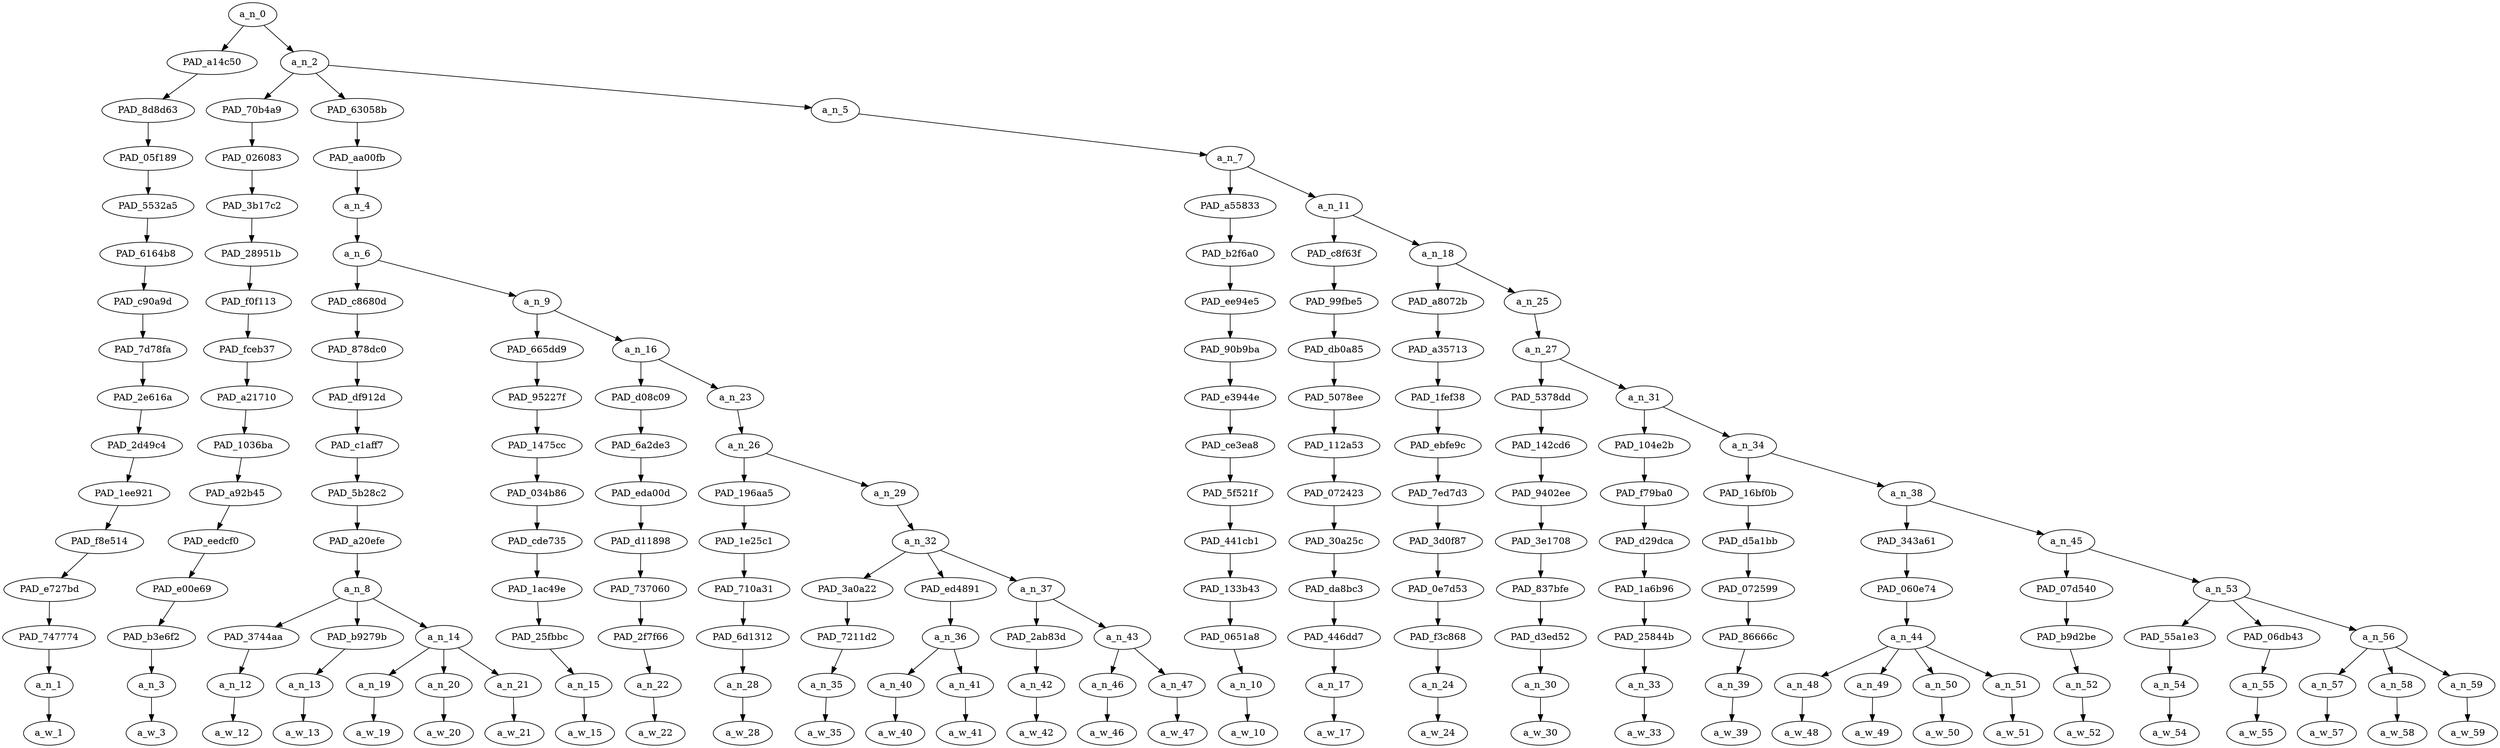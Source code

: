 strict digraph "" {
	a_n_0	[div_dir=1,
		index=0,
		level=15,
		pos="3.9817708333333335,15!",
		text_span="[0, 1, 2, 3, 4, 5, 6, 7, 8, 9, 10, 11, 12, 13, 14, 15, 16, 17, 18, 19, 20, 21, 22, 23, 24, 25, 26, 27, 28, 29, 30, 31]",
		value=1.00000001];
	PAD_a14c50	[div_dir=1,
		index=0,
		level=14,
		pos="0.0,14!",
		text_span="[0]",
		value=0.02294420];
	a_n_0 -> PAD_a14c50;
	a_n_2	[div_dir=1,
		index=1,
		level=14,
		pos="7.963541666666667,14!",
		text_span="[1, 2, 3, 4, 5, 6, 7, 8, 9, 10, 11, 12, 13, 14, 15, 16, 17, 18, 19, 20, 21, 22, 23, 24, 25, 26, 27, 28, 29, 30, 31]",
		value=0.97649149];
	a_n_0 -> a_n_2;
	PAD_8d8d63	[div_dir=1,
		index=0,
		level=13,
		pos="0.0,13!",
		text_span="[0]",
		value=0.02294420];
	PAD_a14c50 -> PAD_8d8d63;
	PAD_05f189	[div_dir=1,
		index=0,
		level=12,
		pos="0.0,12!",
		text_span="[0]",
		value=0.02294420];
	PAD_8d8d63 -> PAD_05f189;
	PAD_5532a5	[div_dir=1,
		index=0,
		level=11,
		pos="0.0,11!",
		text_span="[0]",
		value=0.02294420];
	PAD_05f189 -> PAD_5532a5;
	PAD_6164b8	[div_dir=1,
		index=0,
		level=10,
		pos="0.0,10!",
		text_span="[0]",
		value=0.02294420];
	PAD_5532a5 -> PAD_6164b8;
	PAD_c90a9d	[div_dir=1,
		index=0,
		level=9,
		pos="0.0,9!",
		text_span="[0]",
		value=0.02294420];
	PAD_6164b8 -> PAD_c90a9d;
	PAD_7d78fa	[div_dir=1,
		index=0,
		level=8,
		pos="0.0,8!",
		text_span="[0]",
		value=0.02294420];
	PAD_c90a9d -> PAD_7d78fa;
	PAD_2e616a	[div_dir=1,
		index=0,
		level=7,
		pos="0.0,7!",
		text_span="[0]",
		value=0.02294420];
	PAD_7d78fa -> PAD_2e616a;
	PAD_2d49c4	[div_dir=1,
		index=0,
		level=6,
		pos="0.0,6!",
		text_span="[0]",
		value=0.02294420];
	PAD_2e616a -> PAD_2d49c4;
	PAD_1ee921	[div_dir=1,
		index=0,
		level=5,
		pos="0.0,5!",
		text_span="[0]",
		value=0.02294420];
	PAD_2d49c4 -> PAD_1ee921;
	PAD_f8e514	[div_dir=1,
		index=0,
		level=4,
		pos="0.0,4!",
		text_span="[0]",
		value=0.02294420];
	PAD_1ee921 -> PAD_f8e514;
	PAD_e727bd	[div_dir=1,
		index=0,
		level=3,
		pos="0.0,3!",
		text_span="[0]",
		value=0.02294420];
	PAD_f8e514 -> PAD_e727bd;
	PAD_747774	[div_dir=1,
		index=0,
		level=2,
		pos="0.0,2!",
		text_span="[0]",
		value=0.02294420];
	PAD_e727bd -> PAD_747774;
	a_n_1	[div_dir=1,
		index=0,
		level=1,
		pos="0.0,1!",
		text_span="[0]",
		value=0.02294420];
	PAD_747774 -> a_n_1;
	a_w_1	[div_dir=0,
		index=0,
		level=0,
		pos="0,0!",
		text_span="[0]",
		value=i];
	a_n_1 -> a_w_1;
	PAD_70b4a9	[div_dir=1,
		index=1,
		level=13,
		pos="1.0,13!",
		text_span="[1]",
		value=0.02189365];
	a_n_2 -> PAD_70b4a9;
	PAD_63058b	[div_dir=1,
		index=2,
		level=13,
		pos="5.713541666666667,13!",
		text_span="[2, 3, 4, 5, 6, 7, 8, 9, 10, 11, 12, 13, 14, 15]",
		value=0.29521973];
	a_n_2 -> PAD_63058b;
	a_n_5	[div_dir=1,
		index=3,
		level=13,
		pos="17.177083333333332,13!",
		text_span="[16, 17, 18, 19, 20, 21, 22, 23, 24, 25, 26, 27, 28, 29, 30, 31]",
		value=0.65884836];
	a_n_2 -> a_n_5;
	PAD_026083	[div_dir=1,
		index=1,
		level=12,
		pos="1.0,12!",
		text_span="[1]",
		value=0.02189365];
	PAD_70b4a9 -> PAD_026083;
	PAD_3b17c2	[div_dir=1,
		index=1,
		level=11,
		pos="1.0,11!",
		text_span="[1]",
		value=0.02189365];
	PAD_026083 -> PAD_3b17c2;
	PAD_28951b	[div_dir=1,
		index=1,
		level=10,
		pos="1.0,10!",
		text_span="[1]",
		value=0.02189365];
	PAD_3b17c2 -> PAD_28951b;
	PAD_f0f113	[div_dir=1,
		index=1,
		level=9,
		pos="1.0,9!",
		text_span="[1]",
		value=0.02189365];
	PAD_28951b -> PAD_f0f113;
	PAD_fceb37	[div_dir=1,
		index=1,
		level=8,
		pos="1.0,8!",
		text_span="[1]",
		value=0.02189365];
	PAD_f0f113 -> PAD_fceb37;
	PAD_a21710	[div_dir=1,
		index=1,
		level=7,
		pos="1.0,7!",
		text_span="[1]",
		value=0.02189365];
	PAD_fceb37 -> PAD_a21710;
	PAD_1036ba	[div_dir=1,
		index=1,
		level=6,
		pos="1.0,6!",
		text_span="[1]",
		value=0.02189365];
	PAD_a21710 -> PAD_1036ba;
	PAD_a92b45	[div_dir=1,
		index=1,
		level=5,
		pos="1.0,5!",
		text_span="[1]",
		value=0.02189365];
	PAD_1036ba -> PAD_a92b45;
	PAD_eedcf0	[div_dir=1,
		index=1,
		level=4,
		pos="1.0,4!",
		text_span="[1]",
		value=0.02189365];
	PAD_a92b45 -> PAD_eedcf0;
	PAD_e00e69	[div_dir=1,
		index=1,
		level=3,
		pos="1.0,3!",
		text_span="[1]",
		value=0.02189365];
	PAD_eedcf0 -> PAD_e00e69;
	PAD_b3e6f2	[div_dir=1,
		index=1,
		level=2,
		pos="1.0,2!",
		text_span="[1]",
		value=0.02189365];
	PAD_e00e69 -> PAD_b3e6f2;
	a_n_3	[div_dir=1,
		index=1,
		level=1,
		pos="1.0,1!",
		text_span="[1]",
		value=0.02189365];
	PAD_b3e6f2 -> a_n_3;
	a_w_3	[div_dir=0,
		index=1,
		level=0,
		pos="1,0!",
		text_span="[1]",
		value=hope];
	a_n_3 -> a_w_3;
	PAD_aa00fb	[div_dir=1,
		index=2,
		level=12,
		pos="5.713541666666667,12!",
		text_span="[2, 3, 4, 5, 6, 7, 8, 9, 10, 11, 12, 13, 14, 15]",
		value=0.29521973];
	PAD_63058b -> PAD_aa00fb;
	a_n_4	[div_dir=1,
		index=2,
		level=11,
		pos="5.713541666666667,11!",
		text_span="[2, 3, 4, 5, 6, 7, 8, 9, 10, 11, 12, 13, 14, 15]",
		value=0.29521973];
	PAD_aa00fb -> a_n_4;
	a_n_6	[div_dir=1,
		index=2,
		level=10,
		pos="5.713541666666667,10!",
		text_span="[2, 3, 4, 5, 6, 7, 8, 9, 10, 11, 12, 13, 14, 15]",
		value=0.29509129];
	a_n_4 -> a_n_6;
	PAD_c8680d	[div_dir=1,
		index=2,
		level=9,
		pos="3.3333333333333335,9!",
		text_span="[2, 3, 4, 5, 6]",
		value=0.14150667];
	a_n_6 -> PAD_c8680d;
	a_n_9	[div_dir=1,
		index=3,
		level=9,
		pos="8.09375,9!",
		text_span="[7, 8, 9, 10, 11, 12, 13, 14, 15]",
		value=0.15345618];
	a_n_6 -> a_n_9;
	PAD_878dc0	[div_dir=1,
		index=2,
		level=8,
		pos="3.3333333333333335,8!",
		text_span="[2, 3, 4, 5, 6]",
		value=0.14150667];
	PAD_c8680d -> PAD_878dc0;
	PAD_df912d	[div_dir=1,
		index=2,
		level=7,
		pos="3.3333333333333335,7!",
		text_span="[2, 3, 4, 5, 6]",
		value=0.14150667];
	PAD_878dc0 -> PAD_df912d;
	PAD_c1aff7	[div_dir=1,
		index=2,
		level=6,
		pos="3.3333333333333335,6!",
		text_span="[2, 3, 4, 5, 6]",
		value=0.14150667];
	PAD_df912d -> PAD_c1aff7;
	PAD_5b28c2	[div_dir=1,
		index=2,
		level=5,
		pos="3.3333333333333335,5!",
		text_span="[2, 3, 4, 5, 6]",
		value=0.14150667];
	PAD_c1aff7 -> PAD_5b28c2;
	PAD_a20efe	[div_dir=1,
		index=2,
		level=4,
		pos="3.3333333333333335,4!",
		text_span="[2, 3, 4, 5, 6]",
		value=0.14150667];
	PAD_5b28c2 -> PAD_a20efe;
	a_n_8	[div_dir=1,
		index=2,
		level=3,
		pos="3.3333333333333335,3!",
		text_span="[2, 3, 4, 5, 6]",
		value=0.14150667];
	PAD_a20efe -> a_n_8;
	PAD_3744aa	[div_dir=1,
		index=2,
		level=2,
		pos="2.0,2!",
		text_span="[2]",
		value=0.03038347];
	a_n_8 -> PAD_3744aa;
	PAD_b9279b	[div_dir=1,
		index=3,
		level=2,
		pos="3.0,2!",
		text_span="[3]",
		value=0.01825112];
	a_n_8 -> PAD_b9279b;
	a_n_14	[div_dir=-1,
		index=4,
		level=2,
		pos="5.0,2!",
		text_span="[4, 5, 6]",
		value=0.09280255];
	a_n_8 -> a_n_14;
	a_n_12	[div_dir=1,
		index=2,
		level=1,
		pos="2.0,1!",
		text_span="[2]",
		value=0.03038347];
	PAD_3744aa -> a_n_12;
	a_w_12	[div_dir=0,
		index=2,
		level=0,
		pos="2,0!",
		text_span="[2]",
		value=obama];
	a_n_12 -> a_w_12;
	a_n_13	[div_dir=1,
		index=3,
		level=1,
		pos="3.0,1!",
		text_span="[3]",
		value=0.01825112];
	PAD_b9279b -> a_n_13;
	a_w_13	[div_dir=0,
		index=3,
		level=0,
		pos="3,0!",
		text_span="[3]",
		value=and];
	a_n_13 -> a_w_13;
	a_n_19	[div_dir=-1,
		index=4,
		level=1,
		pos="4.0,1!",
		text_span="[4]",
		value=0.01946730];
	a_n_14 -> a_n_19;
	a_n_20	[div_dir=1,
		index=5,
		level=1,
		pos="5.0,1!",
		text_span="[5]",
		value=0.03243271];
	a_n_14 -> a_n_20;
	a_n_21	[div_dir=-1,
		index=6,
		level=1,
		pos="6.0,1!",
		text_span="[6]",
		value=0.04084853];
	a_n_14 -> a_n_21;
	a_w_19	[div_dir=0,
		index=4,
		level=0,
		pos="4,0!",
		text_span="[4]",
		value=his];
	a_n_19 -> a_w_19;
	a_w_20	[div_dir=0,
		index=5,
		level=0,
		pos="5,0!",
		text_span="[5]",
		value=corrupt];
	a_n_20 -> a_w_20;
	a_w_21	[div_dir=0,
		index=6,
		level=0,
		pos="6,0!",
		text_span="[6]",
		value=cia];
	a_n_21 -> a_w_21;
	PAD_665dd9	[div_dir=1,
		index=3,
		level=8,
		pos="7.0,8!",
		text_span="[7]",
		value=0.02020133];
	a_n_9 -> PAD_665dd9;
	a_n_16	[div_dir=1,
		index=4,
		level=8,
		pos="9.1875,8!",
		text_span="[8, 9, 10, 11, 12, 13, 14, 15]",
		value=0.13314657];
	a_n_9 -> a_n_16;
	PAD_95227f	[div_dir=1,
		index=3,
		level=7,
		pos="7.0,7!",
		text_span="[7]",
		value=0.02020133];
	PAD_665dd9 -> PAD_95227f;
	PAD_1475cc	[div_dir=1,
		index=3,
		level=6,
		pos="7.0,6!",
		text_span="[7]",
		value=0.02020133];
	PAD_95227f -> PAD_1475cc;
	PAD_034b86	[div_dir=1,
		index=3,
		level=5,
		pos="7.0,5!",
		text_span="[7]",
		value=0.02020133];
	PAD_1475cc -> PAD_034b86;
	PAD_cde735	[div_dir=1,
		index=3,
		level=4,
		pos="7.0,4!",
		text_span="[7]",
		value=0.02020133];
	PAD_034b86 -> PAD_cde735;
	PAD_1ac49e	[div_dir=1,
		index=3,
		level=3,
		pos="7.0,3!",
		text_span="[7]",
		value=0.02020133];
	PAD_cde735 -> PAD_1ac49e;
	PAD_25fbbc	[div_dir=1,
		index=5,
		level=2,
		pos="7.0,2!",
		text_span="[7]",
		value=0.02020133];
	PAD_1ac49e -> PAD_25fbbc;
	a_n_15	[div_dir=1,
		index=7,
		level=1,
		pos="7.0,1!",
		text_span="[7]",
		value=0.02020133];
	PAD_25fbbc -> a_n_15;
	a_w_15	[div_dir=0,
		index=7,
		level=0,
		pos="7,0!",
		text_span="[7]",
		value=get];
	a_n_15 -> a_w_15;
	PAD_d08c09	[div_dir=-1,
		index=4,
		level=7,
		pos="8.0,7!",
		text_span="[8]",
		value=0.01659839];
	a_n_16 -> PAD_d08c09;
	a_n_23	[div_dir=1,
		index=5,
		level=7,
		pos="10.375,7!",
		text_span="[9, 10, 11, 12, 13, 14, 15]",
		value=0.11647276];
	a_n_16 -> a_n_23;
	PAD_6a2de3	[div_dir=-1,
		index=4,
		level=6,
		pos="8.0,6!",
		text_span="[8]",
		value=0.01659839];
	PAD_d08c09 -> PAD_6a2de3;
	PAD_eda00d	[div_dir=-1,
		index=4,
		level=5,
		pos="8.0,5!",
		text_span="[8]",
		value=0.01659839];
	PAD_6a2de3 -> PAD_eda00d;
	PAD_d11898	[div_dir=-1,
		index=4,
		level=4,
		pos="8.0,4!",
		text_span="[8]",
		value=0.01659839];
	PAD_eda00d -> PAD_d11898;
	PAD_737060	[div_dir=-1,
		index=4,
		level=3,
		pos="8.0,3!",
		text_span="[8]",
		value=0.01659839];
	PAD_d11898 -> PAD_737060;
	PAD_2f7f66	[div_dir=-1,
		index=6,
		level=2,
		pos="8.0,2!",
		text_span="[8]",
		value=0.01659839];
	PAD_737060 -> PAD_2f7f66;
	a_n_22	[div_dir=-1,
		index=8,
		level=1,
		pos="8.0,1!",
		text_span="[8]",
		value=0.01659839];
	PAD_2f7f66 -> a_n_22;
	a_w_22	[div_dir=0,
		index=8,
		level=0,
		pos="8,0!",
		text_span="[8]",
		value=caught];
	a_n_22 -> a_w_22;
	a_n_26	[div_dir=1,
		index=5,
		level=6,
		pos="10.375,6!",
		text_span="[9, 10, 11, 12, 13, 14, 15]",
		value=0.11637967];
	a_n_23 -> a_n_26;
	PAD_196aa5	[div_dir=1,
		index=5,
		level=5,
		pos="9.0,5!",
		text_span="[9]",
		value=0.01528997];
	a_n_26 -> PAD_196aa5;
	a_n_29	[div_dir=1,
		index=6,
		level=5,
		pos="11.75,5!",
		text_span="[10, 11, 12, 13, 14, 15]",
		value=0.10099660];
	a_n_26 -> a_n_29;
	PAD_1e25c1	[div_dir=1,
		index=5,
		level=4,
		pos="9.0,4!",
		text_span="[9]",
		value=0.01528997];
	PAD_196aa5 -> PAD_1e25c1;
	PAD_710a31	[div_dir=1,
		index=5,
		level=3,
		pos="9.0,3!",
		text_span="[9]",
		value=0.01528997];
	PAD_1e25c1 -> PAD_710a31;
	PAD_6d1312	[div_dir=1,
		index=7,
		level=2,
		pos="9.0,2!",
		text_span="[9]",
		value=0.01528997];
	PAD_710a31 -> PAD_6d1312;
	a_n_28	[div_dir=1,
		index=9,
		level=1,
		pos="9.0,1!",
		text_span="[9]",
		value=0.01528997];
	PAD_6d1312 -> a_n_28;
	a_w_28	[div_dir=0,
		index=9,
		level=0,
		pos="9,0!",
		text_span="[9]",
		value=trying];
	a_n_28 -> a_w_28;
	a_n_32	[div_dir=1,
		index=6,
		level=4,
		pos="11.75,4!",
		text_span="[10, 11, 12, 13, 14, 15]",
		value=0.10089939];
	a_n_29 -> a_n_32;
	PAD_3a0a22	[div_dir=1,
		index=6,
		level=3,
		pos="10.0,3!",
		text_span="[10]",
		value=0.01545281];
	a_n_32 -> PAD_3a0a22;
	PAD_ed4891	[div_dir=1,
		index=7,
		level=3,
		pos="11.5,3!",
		text_span="[11, 12]",
		value=0.03185471];
	a_n_32 -> PAD_ed4891;
	a_n_37	[div_dir=1,
		index=8,
		level=3,
		pos="13.75,3!",
		text_span="[13, 14, 15]",
		value=0.05349467];
	a_n_32 -> a_n_37;
	PAD_7211d2	[div_dir=1,
		index=8,
		level=2,
		pos="10.0,2!",
		text_span="[10]",
		value=0.01545281];
	PAD_3a0a22 -> PAD_7211d2;
	a_n_35	[div_dir=1,
		index=10,
		level=1,
		pos="10.0,1!",
		text_span="[10]",
		value=0.01545281];
	PAD_7211d2 -> a_n_35;
	a_w_35	[div_dir=0,
		index=10,
		level=0,
		pos="10,0!",
		text_span="[10]",
		value=cut];
	a_n_35 -> a_w_35;
	a_n_36	[div_dir=1,
		index=9,
		level=2,
		pos="11.5,2!",
		text_span="[11, 12]",
		value=0.03185471];
	PAD_ed4891 -> a_n_36;
	a_n_40	[div_dir=1,
		index=11,
		level=1,
		pos="11.0,1!",
		text_span="[11]",
		value=0.01425508];
	a_n_36 -> a_n_40;
	a_n_41	[div_dir=-1,
		index=12,
		level=1,
		pos="12.0,1!",
		text_span="[12]",
		value=0.01755921];
	a_n_36 -> a_n_41;
	a_w_40	[div_dir=0,
		index=11,
		level=0,
		pos="11,0!",
		text_span="[11]",
		value=the];
	a_n_40 -> a_w_40;
	a_w_41	[div_dir=0,
		index=12,
		level=0,
		pos="12,0!",
		text_span="[12]",
		value=power];
	a_n_41 -> a_w_41;
	PAD_2ab83d	[div_dir=-1,
		index=10,
		level=2,
		pos="13.0,2!",
		text_span="[13]",
		value=0.01381945];
	a_n_37 -> PAD_2ab83d;
	a_n_43	[div_dir=1,
		index=11,
		level=2,
		pos="14.5,2!",
		text_span="[14, 15]",
		value=0.03958854];
	a_n_37 -> a_n_43;
	a_n_42	[div_dir=-1,
		index=13,
		level=1,
		pos="13.0,1!",
		text_span="[13]",
		value=0.01381945];
	PAD_2ab83d -> a_n_42;
	a_w_42	[div_dir=0,
		index=13,
		level=0,
		pos="13,0!",
		text_span="[13]",
		value=to];
	a_n_42 -> a_w_42;
	a_n_46	[div_dir=1,
		index=14,
		level=1,
		pos="14.0,1!",
		text_span="[14]",
		value=0.01644725];
	a_n_43 -> a_n_46;
	a_n_47	[div_dir=1,
		index=15,
		level=1,
		pos="15.0,1!",
		text_span="[15]",
		value=0.02301488];
	a_n_43 -> a_n_47;
	a_w_46	[div_dir=0,
		index=14,
		level=0,
		pos="14,0!",
		text_span="[14]",
		value=our];
	a_n_46 -> a_w_46;
	a_w_47	[div_dir=0,
		index=15,
		level=0,
		pos="15,0!",
		text_span="[15]",
		value=grid];
	a_n_47 -> a_w_47;
	a_n_7	[div_dir=1,
		index=3,
		level=12,
		pos="17.177083333333332,12!",
		text_span="[16, 17, 18, 19, 20, 21, 22, 23, 24, 25, 26, 27, 28, 29, 30, 31]",
		value=0.65830704];
	a_n_5 -> a_n_7;
	PAD_a55833	[div_dir=1,
		index=3,
		level=11,
		pos="16.0,11!",
		text_span="[16]",
		value=0.01781585];
	a_n_7 -> PAD_a55833;
	a_n_11	[div_dir=1,
		index=4,
		level=11,
		pos="18.354166666666664,11!",
		text_span="[17, 18, 19, 20, 21, 22, 23, 24, 25, 26, 27, 28, 29, 30, 31]",
		value=0.63994988];
	a_n_7 -> a_n_11;
	PAD_b2f6a0	[div_dir=1,
		index=3,
		level=10,
		pos="16.0,10!",
		text_span="[16]",
		value=0.01781585];
	PAD_a55833 -> PAD_b2f6a0;
	PAD_ee94e5	[div_dir=1,
		index=4,
		level=9,
		pos="16.0,9!",
		text_span="[16]",
		value=0.01781585];
	PAD_b2f6a0 -> PAD_ee94e5;
	PAD_90b9ba	[div_dir=1,
		index=5,
		level=8,
		pos="16.0,8!",
		text_span="[16]",
		value=0.01781585];
	PAD_ee94e5 -> PAD_90b9ba;
	PAD_e3944e	[div_dir=1,
		index=6,
		level=7,
		pos="16.0,7!",
		text_span="[16]",
		value=0.01781585];
	PAD_90b9ba -> PAD_e3944e;
	PAD_ce3ea8	[div_dir=1,
		index=6,
		level=6,
		pos="16.0,6!",
		text_span="[16]",
		value=0.01781585];
	PAD_e3944e -> PAD_ce3ea8;
	PAD_5f521f	[div_dir=1,
		index=7,
		level=5,
		pos="16.0,5!",
		text_span="[16]",
		value=0.01781585];
	PAD_ce3ea8 -> PAD_5f521f;
	PAD_441cb1	[div_dir=1,
		index=7,
		level=4,
		pos="16.0,4!",
		text_span="[16]",
		value=0.01781585];
	PAD_5f521f -> PAD_441cb1;
	PAD_133b43	[div_dir=1,
		index=9,
		level=3,
		pos="16.0,3!",
		text_span="[16]",
		value=0.01781585];
	PAD_441cb1 -> PAD_133b43;
	PAD_0651a8	[div_dir=1,
		index=12,
		level=2,
		pos="16.0,2!",
		text_span="[16]",
		value=0.01781585];
	PAD_133b43 -> PAD_0651a8;
	a_n_10	[div_dir=1,
		index=16,
		level=1,
		pos="16.0,1!",
		text_span="[16]",
		value=0.01781585];
	PAD_0651a8 -> a_n_10;
	a_w_10	[div_dir=0,
		index=16,
		level=0,
		pos="16,0!",
		text_span="[16]",
		value=i1];
	a_n_10 -> a_w_10;
	PAD_c8f63f	[div_dir=1,
		index=4,
		level=10,
		pos="17.0,10!",
		text_span="[17]",
		value=0.01929034];
	a_n_11 -> PAD_c8f63f;
	a_n_18	[div_dir=1,
		index=5,
		level=10,
		pos="19.708333333333332,10!",
		text_span="[18, 19, 20, 21, 22, 23, 24, 25, 26, 27, 28, 29, 30, 31]",
		value=0.62012227];
	a_n_11 -> a_n_18;
	PAD_99fbe5	[div_dir=1,
		index=5,
		level=9,
		pos="17.0,9!",
		text_span="[17]",
		value=0.01929034];
	PAD_c8f63f -> PAD_99fbe5;
	PAD_db0a85	[div_dir=1,
		index=6,
		level=8,
		pos="17.0,8!",
		text_span="[17]",
		value=0.01929034];
	PAD_99fbe5 -> PAD_db0a85;
	PAD_5078ee	[div_dir=1,
		index=7,
		level=7,
		pos="17.0,7!",
		text_span="[17]",
		value=0.01929034];
	PAD_db0a85 -> PAD_5078ee;
	PAD_112a53	[div_dir=1,
		index=7,
		level=6,
		pos="17.0,6!",
		text_span="[17]",
		value=0.01929034];
	PAD_5078ee -> PAD_112a53;
	PAD_072423	[div_dir=1,
		index=8,
		level=5,
		pos="17.0,5!",
		text_span="[17]",
		value=0.01929034];
	PAD_112a53 -> PAD_072423;
	PAD_30a25c	[div_dir=1,
		index=8,
		level=4,
		pos="17.0,4!",
		text_span="[17]",
		value=0.01929034];
	PAD_072423 -> PAD_30a25c;
	PAD_da8bc3	[div_dir=1,
		index=10,
		level=3,
		pos="17.0,3!",
		text_span="[17]",
		value=0.01929034];
	PAD_30a25c -> PAD_da8bc3;
	PAD_446dd7	[div_dir=1,
		index=13,
		level=2,
		pos="17.0,2!",
		text_span="[17]",
		value=0.01929034];
	PAD_da8bc3 -> PAD_446dd7;
	a_n_17	[div_dir=1,
		index=17,
		level=1,
		pos="17.0,1!",
		text_span="[17]",
		value=0.01929034];
	PAD_446dd7 -> a_n_17;
	a_w_17	[div_dir=0,
		index=17,
		level=0,
		pos="17,0!",
		text_span="[17]",
		value=d];
	a_n_17 -> a_w_17;
	PAD_a8072b	[div_dir=1,
		index=6,
		level=9,
		pos="18.0,9!",
		text_span="[18]",
		value=0.02103721];
	a_n_18 -> PAD_a8072b;
	a_n_25	[div_dir=1,
		index=7,
		level=9,
		pos="21.416666666666664,9!",
		text_span="[19, 20, 21, 22, 23, 24, 25, 26, 27, 28, 29, 30, 31]",
		value=0.59854114];
	a_n_18 -> a_n_25;
	PAD_a35713	[div_dir=1,
		index=7,
		level=8,
		pos="18.0,8!",
		text_span="[18]",
		value=0.02103721];
	PAD_a8072b -> PAD_a35713;
	PAD_1fef38	[div_dir=1,
		index=8,
		level=7,
		pos="18.0,7!",
		text_span="[18]",
		value=0.02103721];
	PAD_a35713 -> PAD_1fef38;
	PAD_ebfe9c	[div_dir=1,
		index=8,
		level=6,
		pos="18.0,6!",
		text_span="[18]",
		value=0.02103721];
	PAD_1fef38 -> PAD_ebfe9c;
	PAD_7ed7d3	[div_dir=1,
		index=9,
		level=5,
		pos="18.0,5!",
		text_span="[18]",
		value=0.02103721];
	PAD_ebfe9c -> PAD_7ed7d3;
	PAD_3d0f87	[div_dir=1,
		index=9,
		level=4,
		pos="18.0,4!",
		text_span="[18]",
		value=0.02103721];
	PAD_7ed7d3 -> PAD_3d0f87;
	PAD_0e7d53	[div_dir=1,
		index=11,
		level=3,
		pos="18.0,3!",
		text_span="[18]",
		value=0.02103721];
	PAD_3d0f87 -> PAD_0e7d53;
	PAD_f3c868	[div_dir=1,
		index=14,
		level=2,
		pos="18.0,2!",
		text_span="[18]",
		value=0.02103721];
	PAD_0e7d53 -> PAD_f3c868;
	a_n_24	[div_dir=1,
		index=18,
		level=1,
		pos="18.0,1!",
		text_span="[18]",
		value=0.02103721];
	PAD_f3c868 -> a_n_24;
	a_w_24	[div_dir=0,
		index=18,
		level=0,
		pos="18,0!",
		text_span="[18]",
		value=love];
	a_n_24 -> a_w_24;
	a_n_27	[div_dir=1,
		index=8,
		level=8,
		pos="21.416666666666664,8!",
		text_span="[19, 20, 21, 22, 23, 24, 25, 26, 27, 28, 29, 30, 31]",
		value=0.59802093];
	a_n_25 -> a_n_27;
	PAD_5378dd	[div_dir=1,
		index=9,
		level=7,
		pos="19.0,7!",
		text_span="[19]",
		value=0.01551539];
	a_n_27 -> PAD_5378dd;
	a_n_31	[div_dir=1,
		index=10,
		level=7,
		pos="23.833333333333332,7!",
		text_span="[20, 21, 22, 23, 24, 25, 26, 27, 28, 29, 30, 31]",
		value=0.58198533];
	a_n_27 -> a_n_31;
	PAD_142cd6	[div_dir=1,
		index=9,
		level=6,
		pos="19.0,6!",
		text_span="[19]",
		value=0.01551539];
	PAD_5378dd -> PAD_142cd6;
	PAD_9402ee	[div_dir=1,
		index=10,
		level=5,
		pos="19.0,5!",
		text_span="[19]",
		value=0.01551539];
	PAD_142cd6 -> PAD_9402ee;
	PAD_3e1708	[div_dir=1,
		index=10,
		level=4,
		pos="19.0,4!",
		text_span="[19]",
		value=0.01551539];
	PAD_9402ee -> PAD_3e1708;
	PAD_837bfe	[div_dir=1,
		index=12,
		level=3,
		pos="19.0,3!",
		text_span="[19]",
		value=0.01551539];
	PAD_3e1708 -> PAD_837bfe;
	PAD_d3ed52	[div_dir=1,
		index=15,
		level=2,
		pos="19.0,2!",
		text_span="[19]",
		value=0.01551539];
	PAD_837bfe -> PAD_d3ed52;
	a_n_30	[div_dir=1,
		index=19,
		level=1,
		pos="19.0,1!",
		text_span="[19]",
		value=0.01551539];
	PAD_d3ed52 -> a_n_30;
	a_w_30	[div_dir=0,
		index=19,
		level=0,
		pos="19,0!",
		text_span="[19]",
		value=to1];
	a_n_30 -> a_w_30;
	PAD_104e2b	[div_dir=1,
		index=10,
		level=6,
		pos="20.0,6!",
		text_span="[20]",
		value=0.01823449];
	a_n_31 -> PAD_104e2b;
	a_n_34	[div_dir=1,
		index=11,
		level=6,
		pos="27.666666666666664,6!",
		text_span="[21, 22, 23, 24, 25, 26, 27, 28, 29, 30, 31]",
		value=0.56322204];
	a_n_31 -> a_n_34;
	PAD_f79ba0	[div_dir=1,
		index=11,
		level=5,
		pos="20.0,5!",
		text_span="[20]",
		value=0.01823449];
	PAD_104e2b -> PAD_f79ba0;
	PAD_d29dca	[div_dir=1,
		index=11,
		level=4,
		pos="20.0,4!",
		text_span="[20]",
		value=0.01823449];
	PAD_f79ba0 -> PAD_d29dca;
	PAD_1a6b96	[div_dir=1,
		index=13,
		level=3,
		pos="20.0,3!",
		text_span="[20]",
		value=0.01823449];
	PAD_d29dca -> PAD_1a6b96;
	PAD_25844b	[div_dir=1,
		index=16,
		level=2,
		pos="20.0,2!",
		text_span="[20]",
		value=0.01823449];
	PAD_1a6b96 -> PAD_25844b;
	a_n_33	[div_dir=1,
		index=20,
		level=1,
		pos="20.0,1!",
		text_span="[20]",
		value=0.01823449];
	PAD_25844b -> a_n_33;
	a_w_33	[div_dir=0,
		index=20,
		level=0,
		pos="20,0!",
		text_span="[20]",
		value=see];
	a_n_33 -> a_w_33;
	PAD_16bf0b	[div_dir=1,
		index=13,
		level=5,
		pos="31.0,5!",
		text_span="[31]",
		value=0.02393654];
	a_n_34 -> PAD_16bf0b;
	a_n_38	[div_dir=1,
		index=12,
		level=5,
		pos="24.333333333333332,5!",
		text_span="[21, 22, 23, 24, 25, 26, 27, 28, 29, 30]",
		value=0.53874059];
	a_n_34 -> a_n_38;
	PAD_d5a1bb	[div_dir=1,
		index=14,
		level=4,
		pos="31.0,4!",
		text_span="[31]",
		value=0.02393654];
	PAD_16bf0b -> PAD_d5a1bb;
	PAD_072599	[div_dir=1,
		index=17,
		level=3,
		pos="31.0,3!",
		text_span="[31]",
		value=0.02393654];
	PAD_d5a1bb -> PAD_072599;
	PAD_86666c	[div_dir=1,
		index=22,
		level=2,
		pos="31.0,2!",
		text_span="[31]",
		value=0.02393654];
	PAD_072599 -> PAD_86666c;
	a_n_39	[div_dir=1,
		index=31,
		level=1,
		pos="31.0,1!",
		text_span="[31]",
		value=0.02393654];
	PAD_86666c -> a_n_39;
	a_w_39	[div_dir=0,
		index=31,
		level=0,
		pos="31,0!",
		text_span="[31]",
		value=obama1];
	a_n_39 -> a_w_39;
	PAD_343a61	[div_dir=1,
		index=12,
		level=4,
		pos="22.5,4!",
		text_span="[21, 22, 23, 24]",
		value=0.30390668];
	a_n_38 -> PAD_343a61;
	a_n_45	[div_dir=1,
		index=13,
		level=4,
		pos="26.166666666666664,4!",
		text_span="[25, 26, 27, 28, 29, 30]",
		value=0.23428722];
	a_n_38 -> a_n_45;
	PAD_060e74	[div_dir=1,
		index=14,
		level=3,
		pos="22.5,3!",
		text_span="[21, 22, 23, 24]",
		value=0.30390668];
	PAD_343a61 -> PAD_060e74;
	a_n_44	[div_dir=1,
		index=17,
		level=2,
		pos="22.5,2!",
		text_span="[21, 22, 23, 24]",
		value=0.30390668];
	PAD_060e74 -> a_n_44;
	a_n_48	[div_dir=-1,
		index=21,
		level=1,
		pos="21.0,1!",
		text_span="[21]",
		value=0.02515524];
	a_n_44 -> a_n_48;
	a_n_49	[div_dir=1,
		index=22,
		level=1,
		pos="22.0,1!",
		text_span="[22]",
		value=0.07330382];
	a_n_44 -> a_n_49;
	a_n_50	[div_dir=1,
		index=23,
		level=1,
		pos="23.0,1!",
		text_span="[23]",
		value=0.18381290];
	a_n_44 -> a_n_50;
	a_n_51	[div_dir=1,
		index=24,
		level=1,
		pos="24.0,1!",
		text_span="[24]",
		value=0.02097710];
	a_n_44 -> a_n_51;
	a_w_48	[div_dir=0,
		index=21,
		level=0,
		pos="21,0!",
		text_span="[21]",
		value=that];
	a_n_48 -> a_w_48;
	a_w_49	[div_dir=0,
		index=22,
		level=0,
		pos="22,0!",
		text_span="[22]",
		value=muslim];
	a_n_49 -> a_w_49;
	a_w_50	[div_dir=0,
		index=23,
		level=0,
		pos="23,0!",
		text_span="[23]",
		value="goatf*cker"];
	a_n_50 -> a_w_50;
	a_w_51	[div_dir=0,
		index=24,
		level=0,
		pos="24,0!",
		text_span="[24]",
		value="<censored>"];
	a_n_51 -> a_w_51;
	PAD_07d540	[div_dir=-1,
		index=15,
		level=3,
		pos="25.0,3!",
		text_span="[25]",
		value=0.01833927];
	a_n_45 -> PAD_07d540;
	a_n_53	[div_dir=1,
		index=16,
		level=3,
		pos="27.333333333333332,3!",
		text_span="[26, 27, 28, 29, 30]",
		value=0.21579770];
	a_n_45 -> a_n_53;
	PAD_b9d2be	[div_dir=-1,
		index=18,
		level=2,
		pos="25.0,2!",
		text_span="[25]",
		value=0.01833927];
	PAD_07d540 -> PAD_b9d2be;
	a_n_52	[div_dir=-1,
		index=25,
		level=1,
		pos="25.0,1!",
		text_span="[25]",
		value=0.01833927];
	PAD_b9d2be -> a_n_52;
	a_w_52	[div_dir=0,
		index=25,
		level=0,
		pos="25,0!",
		text_span="[25]",
		value=in];
	a_n_52 -> a_w_52;
	PAD_55a1e3	[div_dir=1,
		index=19,
		level=2,
		pos="26.0,2!",
		text_span="[26]",
		value=0.02294083];
	a_n_53 -> PAD_55a1e3;
	PAD_06db43	[div_dir=-1,
		index=20,
		level=2,
		pos="27.0,2!",
		text_span="[27]",
		value=0.01821584];
	a_n_53 -> PAD_06db43;
	a_n_56	[div_dir=1,
		index=21,
		level=2,
		pos="29.0,2!",
		text_span="[28, 29, 30]",
		value=0.17448193];
	a_n_53 -> a_n_56;
	a_n_54	[div_dir=1,
		index=26,
		level=1,
		pos="26.0,1!",
		text_span="[26]",
		value=0.02294083];
	PAD_55a1e3 -> a_n_54;
	a_w_54	[div_dir=0,
		index=26,
		level=0,
		pos="26,0!",
		text_span="[26]",
		value=cuffs];
	a_n_54 -> a_w_54;
	a_n_55	[div_dir=-1,
		index=27,
		level=1,
		pos="27.0,1!",
		text_span="[27]",
		value=0.01821584];
	PAD_06db43 -> a_n_55;
	a_w_55	[div_dir=0,
		index=27,
		level=0,
		pos="27,0!",
		text_span="[27]",
		value=and1];
	a_n_55 -> a_w_55;
	a_n_57	[div_dir=1,
		index=28,
		level=1,
		pos="28.0,1!",
		text_span="[28]",
		value=0.02009957];
	a_n_56 -> a_n_57;
	a_n_58	[div_dir=-1,
		index=29,
		level=1,
		pos="29.0,1!",
		text_span="[29]",
		value=0.06116578];
	a_n_56 -> a_n_58;
	a_n_59	[div_dir=1,
		index=30,
		level=1,
		pos="30.0,1!",
		text_span="[30]",
		value=0.09304794];
	a_n_56 -> a_n_59;
	a_w_57	[div_dir=0,
		index=28,
		level=0,
		pos="28,0!",
		text_span="[28]",
		value=a];
	a_n_57 -> a_w_57;
	a_w_58	[div_dir=0,
		index=29,
		level=0,
		pos="29,0!",
		text_span="[29]",
		value=jumpsuit];
	a_n_58 -> a_w_58;
	a_w_59	[div_dir=0,
		index=30,
		level=0,
		pos="30,0!",
		text_span="[30]",
		value=falseflag];
	a_n_59 -> a_w_59;
}
